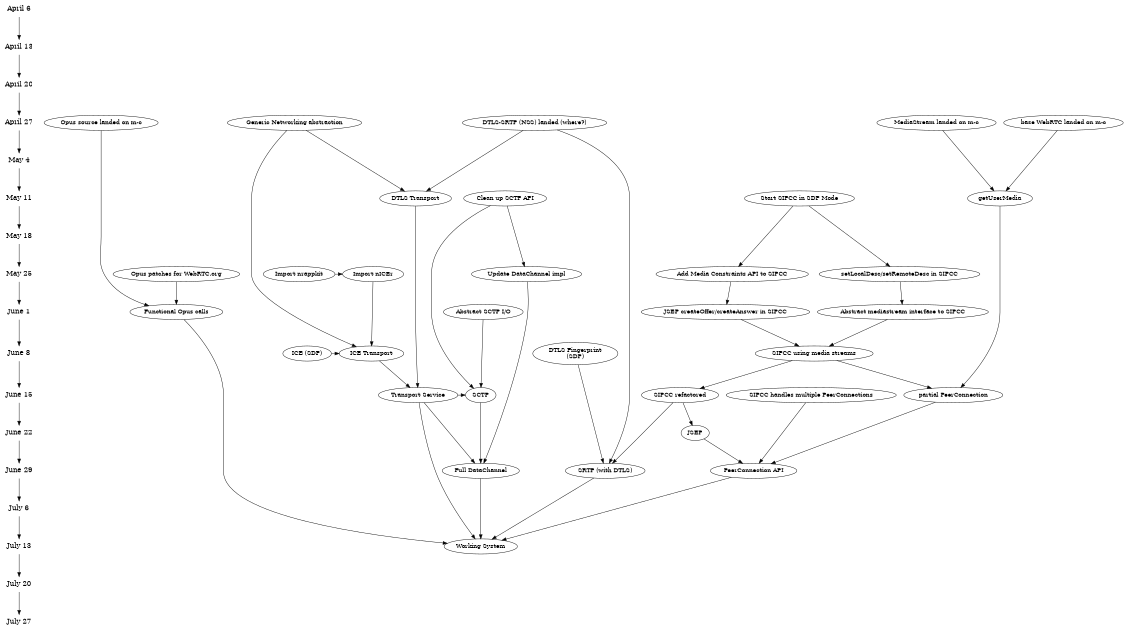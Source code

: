 digraph G {
ranksep=.75; size = "7.5,7.5";
{
node [shape=plaintext, fontsize=16]; /* the time-line graph */ 
     "April 6" -> "April 13"-> "April 20"-> "April 27"-> "May 4"-> "May 11"-> "May 18"-> "May 25"-> "June 1"-> "June 8"-> "June 15"-> "June 22"-> "June 29"-> "July 6"-> "July 13"-> "July 20"-> "July 27"
}

	{rank = same; "April 27";
	   webrtc [label = "base WebRTC landed on m-c"];
	   mediastream [label = "MediaStream landed on m-c"];
	   genericio [label = "Generic Networking abstraction"]
	   dtlssrtp [label = "DTLS-SRTP (NSS) landed (where?)"]
	   opussrc [label = "Opus source landed on m-c"]
        }

	{rank = same; "May 11";
	   getusermedia [label = "getUserMedia"]
	   dtlstransport [label = "DTLS Transport" ];
	   sctpupdate [label = "Clean up SCTP API"];
	   sipccsdp [ label = "Start SIPCC in SDP Mode"];
	}
	dtlssrtp -> dtlstransport
	genericio -> dtlstransport
	
	{rank = same; "May 25";
	   nicer [label = "Import nICEr"];
	   nrappkit [label = "Import nrappkit"];
	   sipccsetdesc [ label = "setLocalDesc/setRemoteDesc in SIPCC"];
	   datachannelupdate [label = "Update DataChannel impl"];
	   opuswebrtc [label = "Opus patches for WebRTC.org"];
           sipccmediaconstraints [ label = "Add Media Constraints API to SIPCC"];
        }	   	   
	nrappkit -> nicer
        sipccsdp -> sipccmediaconstraints
        sipccsdp -> sipccsetdesc

	{rank = same; "June 1";
	   sctpio [ label = "Abstract SCTP I/O"]
	   opus [ label = "Functional Opus calls"];
           sipccsetmediainterface [label ="Abstract mediastream interface to SIPCC"];
           sipccjsep [ label = "JSEP createOffer/createAnswer in SIPCC"];
        }
	getusermedia -> peerconnection_first
	opussrc -> opus
	opuswebrtc -> opus
        sipccmediaconstraints -> sipccjsep
        sipccsetdesc -> sipccsetmediainterface

	{rank = same; "June 8";
	   icetransport [ label = "ICE Transport"];
	   dtlsfingerprint [ label = "DTLS Fingerprint\n(SDP)"];
	   iceparams [label = "ICE (SDP)"];
           sipccusemediastreams [label = "SIPCC using media streams"];
	}

	nicer -> icetransport
        sipccjsep -> sipccusemediastreams
        sipccsetmediainterface -> sipccusemediastreams
	genericio -> icetransport
	iceparams -> icetransport

	{rank = same; "June 15";
	   transport [label = "Transport Service"];
	   sctp [label = "SCTP"];
	   sipccrefactor [label = "SIPCC refactored"];
           sipccmultipeerconn [label = "SIPCC handles multiple PeerConnections"]
	   peerconnection_first [label = "partial PeerConnection"];
	 } 
	 sipccusemediastreams -> sipccrefactor
	 sipccrefactor -> "JSEP"
	 dtlstransport -> transport
	 icetransport -> transport
	 sipccusemediastreams -> peerconnection_first

        {rank = same; "June 22"; 
	   JSEP; }

        {rank = same; "June 29"; 
	   peerconnection [label = "PeerConnection API"];
	   datachannel [label = "Full DataChannel"];
	   srtp [label = "SRTP (with DTLS)"] }
        dtlsfingerprint -> srtp
	dtlssrtp -> srtp
	sipccrefactor -> srtp
        sipccmultipeerconn -> peerconnection

        {rank = same; "July 13"; 
	   working [ label = "Working System" ] }
	
        mediastream->getusermedia
	webrtc->getusermedia
	
	transport -> working
	transport -> datachannel
	peerconnection_first -> peerconnection
	peerconnection -> working
	"JSEP" -> peerconnection
	sctpio-> sctp
	sctpupdate -> sctp
	sctpupdate -> datachannelupdate
	datachannelupdate -> datachannel
	sctp -> datachannel
	transport ->sctp
	datachannel -> working
	srtp -> working

	opus -> working
}

